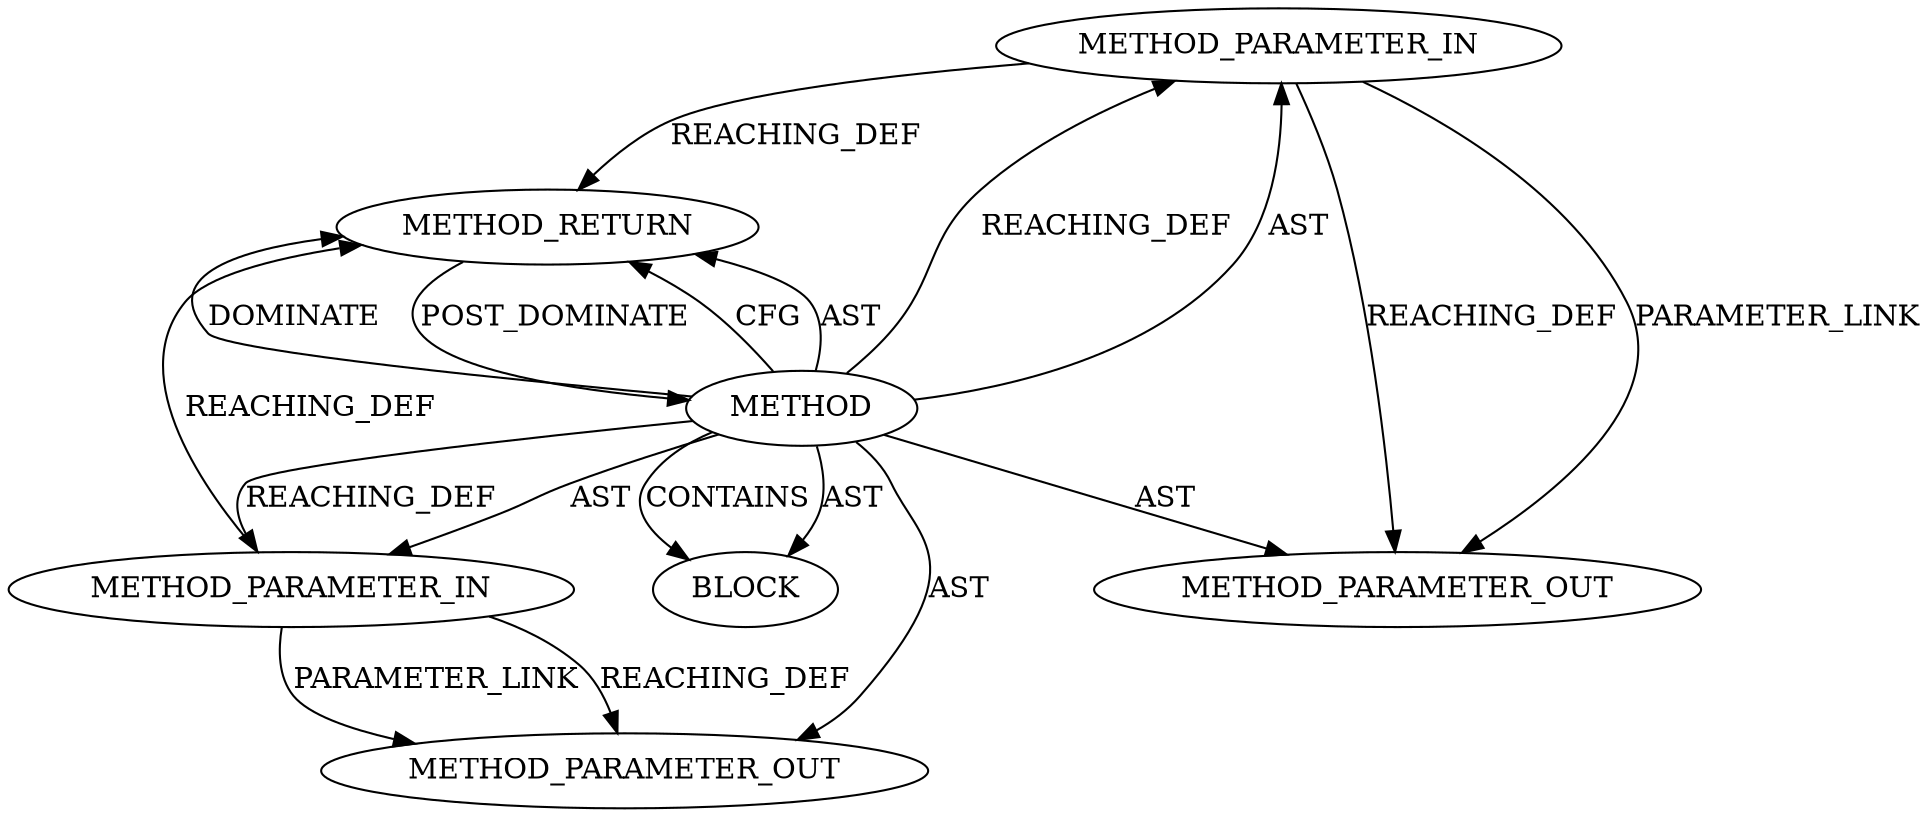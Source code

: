 digraph {
  25521 [label=METHOD_PARAMETER_IN ORDER=1 CODE="p1" IS_VARIADIC=false TYPE_FULL_NAME="ANY" EVALUATION_STRATEGY="BY_VALUE" INDEX=1 NAME="p1"]
  25523 [label=BLOCK ORDER=1 ARGUMENT_INDEX=1 CODE="<empty>" TYPE_FULL_NAME="ANY"]
  27219 [label=METHOD_PARAMETER_OUT ORDER=2 CODE="p2" IS_VARIADIC=false TYPE_FULL_NAME="ANY" EVALUATION_STRATEGY="BY_VALUE" INDEX=2 NAME="p2"]
  25524 [label=METHOD_RETURN ORDER=2 CODE="RET" TYPE_FULL_NAME="ANY" EVALUATION_STRATEGY="BY_VALUE"]
  25520 [label=METHOD AST_PARENT_TYPE="NAMESPACE_BLOCK" AST_PARENT_FULL_NAME="<global>" ORDER=0 CODE="<empty>" FULL_NAME="pitem_new" IS_EXTERNAL=true FILENAME="<empty>" SIGNATURE="" NAME="pitem_new"]
  27218 [label=METHOD_PARAMETER_OUT ORDER=1 CODE="p1" IS_VARIADIC=false TYPE_FULL_NAME="ANY" EVALUATION_STRATEGY="BY_VALUE" INDEX=1 NAME="p1"]
  25522 [label=METHOD_PARAMETER_IN ORDER=2 CODE="p2" IS_VARIADIC=false TYPE_FULL_NAME="ANY" EVALUATION_STRATEGY="BY_VALUE" INDEX=2 NAME="p2"]
  25522 -> 25524 [label=REACHING_DEF VARIABLE="p2"]
  25520 -> 25524 [label=CFG ]
  25520 -> 25522 [label=REACHING_DEF VARIABLE=""]
  25521 -> 27218 [label=REACHING_DEF VARIABLE="p1"]
  25520 -> 27218 [label=AST ]
  25522 -> 27219 [label=PARAMETER_LINK ]
  25520 -> 27219 [label=AST ]
  25520 -> 25523 [label=AST ]
  25521 -> 25524 [label=REACHING_DEF VARIABLE="p1"]
  25520 -> 25524 [label=AST ]
  25520 -> 25521 [label=REACHING_DEF VARIABLE=""]
  25520 -> 25524 [label=DOMINATE ]
  25520 -> 25523 [label=CONTAINS ]
  25522 -> 27219 [label=REACHING_DEF VARIABLE="p2"]
  25520 -> 25522 [label=AST ]
  25524 -> 25520 [label=POST_DOMINATE ]
  25520 -> 25521 [label=AST ]
  25521 -> 27218 [label=PARAMETER_LINK ]
}

